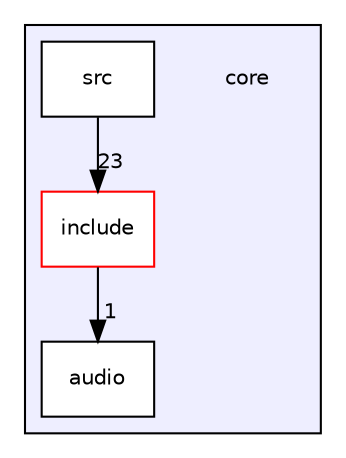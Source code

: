digraph "/home/runner/work/Voxeloop/Voxeloop/core" {
  compound=true
  node [ fontsize="10", fontname="Helvetica"];
  edge [ labelfontsize="10", labelfontname="Helvetica"];
  subgraph clusterdir_4270bfced15e0e73154b13468c7c9ad9 {
    graph [ bgcolor="#eeeeff", pencolor="black", label="" URL="dir_4270bfced15e0e73154b13468c7c9ad9.html"];
    dir_4270bfced15e0e73154b13468c7c9ad9 [shape=plaintext label="core"];
    dir_0097242fc585035e09f6b69eb2987414 [shape=box label="audio" color="black" fillcolor="white" style="filled" URL="dir_0097242fc585035e09f6b69eb2987414.html"];
    dir_24d671cfcbc5d5238a6bd565a49d198f [shape=box label="include" color="red" fillcolor="white" style="filled" URL="dir_24d671cfcbc5d5238a6bd565a49d198f.html"];
    dir_90fd98a0ba30abf7a6068a44995d2d6b [shape=box label="src" color="black" fillcolor="white" style="filled" URL="dir_90fd98a0ba30abf7a6068a44995d2d6b.html"];
  }
  dir_90fd98a0ba30abf7a6068a44995d2d6b->dir_24d671cfcbc5d5238a6bd565a49d198f [headlabel="23", labeldistance=1.5 headhref="dir_000004_000002.html"];
  dir_24d671cfcbc5d5238a6bd565a49d198f->dir_0097242fc585035e09f6b69eb2987414 [headlabel="1", labeldistance=1.5 headhref="dir_000002_000001.html"];
}
